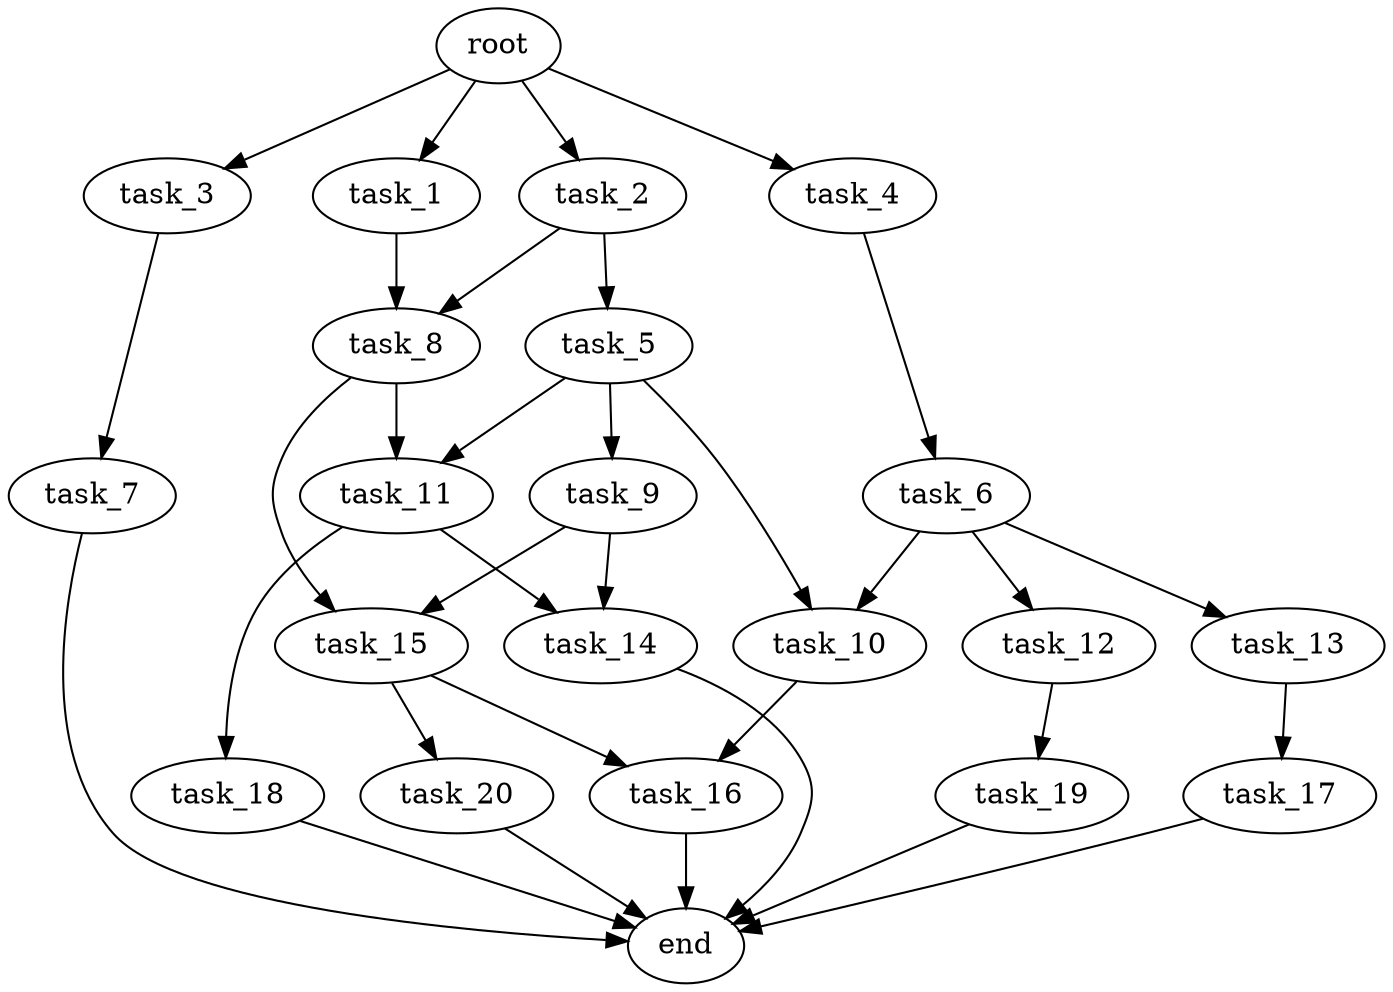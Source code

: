 digraph G {
  root [size="0.000000e+00"];
  task_1 [size="6.576359e+09"];
  task_2 [size="3.550733e+09"];
  task_3 [size="6.470351e+09"];
  task_4 [size="4.439226e+08"];
  task_5 [size="9.836098e+09"];
  task_6 [size="6.775041e+09"];
  task_7 [size="3.996778e+09"];
  task_8 [size="7.527075e+09"];
  task_9 [size="9.657202e+09"];
  task_10 [size="4.305125e+09"];
  task_11 [size="1.064672e+08"];
  task_12 [size="2.588125e+09"];
  task_13 [size="5.107252e+09"];
  task_14 [size="5.188459e+09"];
  task_15 [size="5.805602e+09"];
  task_16 [size="5.752779e+09"];
  task_17 [size="4.458340e+09"];
  task_18 [size="3.911951e+09"];
  task_19 [size="7.723650e+09"];
  task_20 [size="5.886311e+09"];
  end [size="0.000000e+00"];

  root -> task_1 [size="1.000000e-12"];
  root -> task_2 [size="1.000000e-12"];
  root -> task_3 [size="1.000000e-12"];
  root -> task_4 [size="1.000000e-12"];
  task_1 -> task_8 [size="3.763538e+08"];
  task_2 -> task_5 [size="9.836098e+08"];
  task_2 -> task_8 [size="3.763538e+08"];
  task_3 -> task_7 [size="3.996778e+08"];
  task_4 -> task_6 [size="6.775041e+08"];
  task_5 -> task_9 [size="9.657202e+08"];
  task_5 -> task_10 [size="2.152562e+08"];
  task_5 -> task_11 [size="5.323359e+06"];
  task_6 -> task_10 [size="2.152562e+08"];
  task_6 -> task_12 [size="2.588125e+08"];
  task_6 -> task_13 [size="5.107252e+08"];
  task_7 -> end [size="1.000000e-12"];
  task_8 -> task_11 [size="5.323359e+06"];
  task_8 -> task_15 [size="2.902801e+08"];
  task_9 -> task_14 [size="2.594229e+08"];
  task_9 -> task_15 [size="2.902801e+08"];
  task_10 -> task_16 [size="2.876389e+08"];
  task_11 -> task_14 [size="2.594229e+08"];
  task_11 -> task_18 [size="3.911951e+08"];
  task_12 -> task_19 [size="7.723650e+08"];
  task_13 -> task_17 [size="4.458340e+08"];
  task_14 -> end [size="1.000000e-12"];
  task_15 -> task_16 [size="2.876389e+08"];
  task_15 -> task_20 [size="5.886311e+08"];
  task_16 -> end [size="1.000000e-12"];
  task_17 -> end [size="1.000000e-12"];
  task_18 -> end [size="1.000000e-12"];
  task_19 -> end [size="1.000000e-12"];
  task_20 -> end [size="1.000000e-12"];
}
